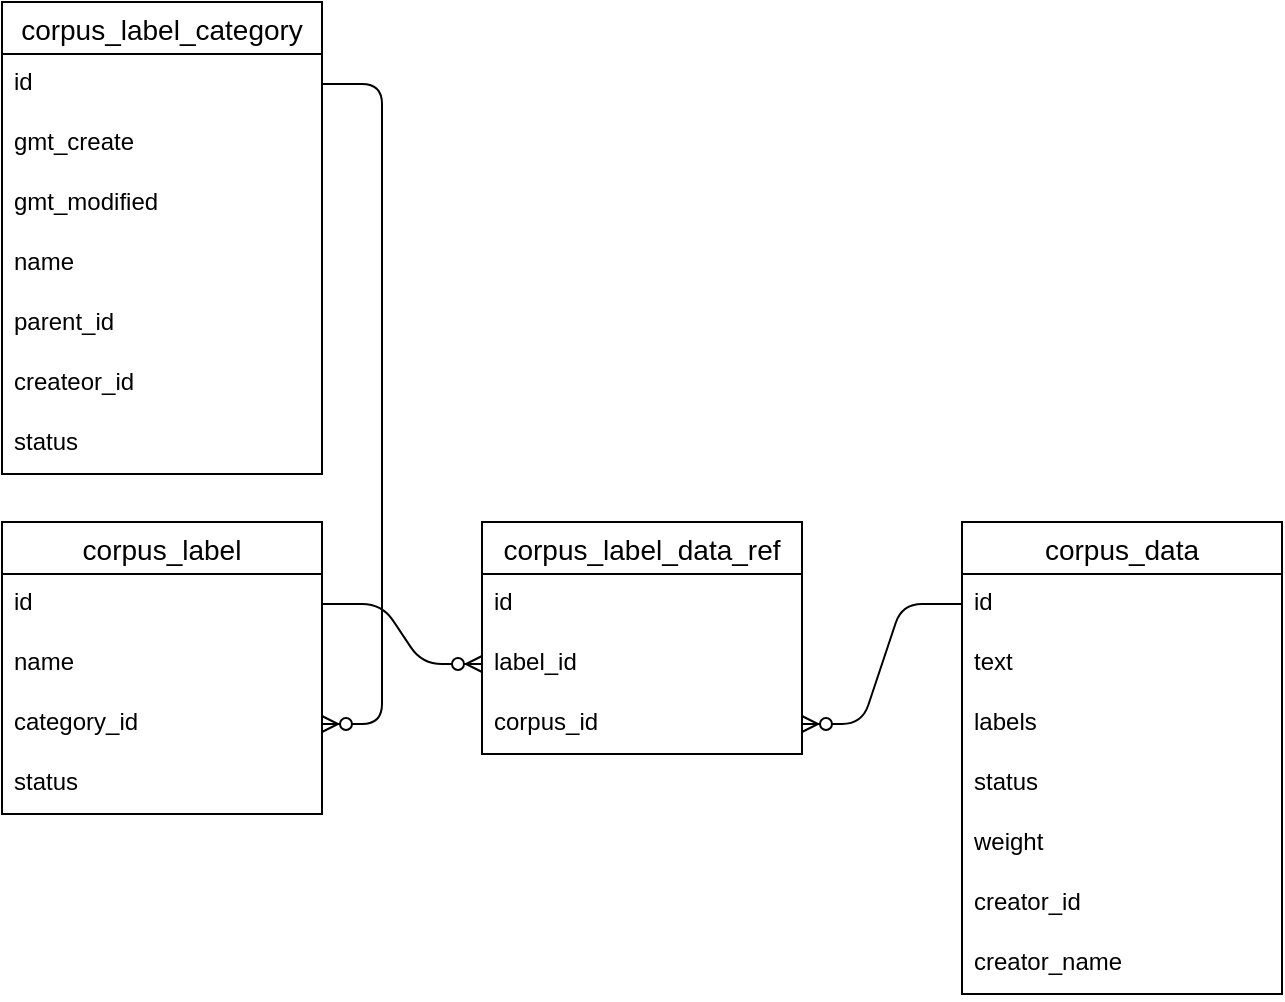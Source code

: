<mxfile version="14.6.12" type="github">
  <diagram id="by7B_3ReZTFYw3TxbELH" name="第 1 页">
    <mxGraphModel dx="1426" dy="914" grid="1" gridSize="10" guides="1" tooltips="1" connect="1" arrows="1" fold="1" page="1" pageScale="1" pageWidth="827" pageHeight="1169" math="0" shadow="0">
      <root>
        <mxCell id="0" />
        <mxCell id="1" parent="0" />
        <mxCell id="Ggnb3KjF-clVfgEjzLrf-3" value="corpus_label" style="swimlane;fontStyle=0;childLayout=stackLayout;horizontal=1;startSize=26;horizontalStack=0;resizeParent=1;resizeParentMax=0;resizeLast=0;collapsible=1;marginBottom=0;align=center;fontSize=14;" vertex="1" parent="1">
          <mxGeometry x="120" y="320" width="160" height="146" as="geometry">
            <mxRectangle x="240" y="280" width="50" height="26" as="alternateBounds" />
          </mxGeometry>
        </mxCell>
        <mxCell id="Ggnb3KjF-clVfgEjzLrf-4" value="id" style="text;strokeColor=none;fillColor=none;spacingLeft=4;spacingRight=4;overflow=hidden;rotatable=0;points=[[0,0.5],[1,0.5]];portConstraint=eastwest;fontSize=12;" vertex="1" parent="Ggnb3KjF-clVfgEjzLrf-3">
          <mxGeometry y="26" width="160" height="30" as="geometry" />
        </mxCell>
        <mxCell id="Ggnb3KjF-clVfgEjzLrf-5" value="name" style="text;strokeColor=none;fillColor=none;spacingLeft=4;spacingRight=4;overflow=hidden;rotatable=0;points=[[0,0.5],[1,0.5]];portConstraint=eastwest;fontSize=12;" vertex="1" parent="Ggnb3KjF-clVfgEjzLrf-3">
          <mxGeometry y="56" width="160" height="30" as="geometry" />
        </mxCell>
        <mxCell id="Ggnb3KjF-clVfgEjzLrf-7" value="category_id" style="text;strokeColor=none;fillColor=none;spacingLeft=4;spacingRight=4;overflow=hidden;rotatable=0;points=[[0,0.5],[1,0.5]];portConstraint=eastwest;fontSize=12;" vertex="1" parent="Ggnb3KjF-clVfgEjzLrf-3">
          <mxGeometry y="86" width="160" height="30" as="geometry" />
        </mxCell>
        <mxCell id="Ggnb3KjF-clVfgEjzLrf-6" value="status" style="text;strokeColor=none;fillColor=none;spacingLeft=4;spacingRight=4;overflow=hidden;rotatable=0;points=[[0,0.5],[1,0.5]];portConstraint=eastwest;fontSize=12;" vertex="1" parent="Ggnb3KjF-clVfgEjzLrf-3">
          <mxGeometry y="116" width="160" height="30" as="geometry" />
        </mxCell>
        <mxCell id="Ggnb3KjF-clVfgEjzLrf-8" value="corpus_data" style="swimlane;fontStyle=0;childLayout=stackLayout;horizontal=1;startSize=26;horizontalStack=0;resizeParent=1;resizeParentMax=0;resizeLast=0;collapsible=1;marginBottom=0;align=center;fontSize=14;" vertex="1" parent="1">
          <mxGeometry x="600" y="320" width="160" height="236" as="geometry">
            <mxRectangle x="240" y="280" width="50" height="26" as="alternateBounds" />
          </mxGeometry>
        </mxCell>
        <mxCell id="Ggnb3KjF-clVfgEjzLrf-9" value="id" style="text;strokeColor=none;fillColor=none;spacingLeft=4;spacingRight=4;overflow=hidden;rotatable=0;points=[[0,0.5],[1,0.5]];portConstraint=eastwest;fontSize=12;" vertex="1" parent="Ggnb3KjF-clVfgEjzLrf-8">
          <mxGeometry y="26" width="160" height="30" as="geometry" />
        </mxCell>
        <mxCell id="Ggnb3KjF-clVfgEjzLrf-10" value="text" style="text;strokeColor=none;fillColor=none;spacingLeft=4;spacingRight=4;overflow=hidden;rotatable=0;points=[[0,0.5],[1,0.5]];portConstraint=eastwest;fontSize=12;" vertex="1" parent="Ggnb3KjF-clVfgEjzLrf-8">
          <mxGeometry y="56" width="160" height="30" as="geometry" />
        </mxCell>
        <mxCell id="Ggnb3KjF-clVfgEjzLrf-11" value="labels" style="text;strokeColor=none;fillColor=none;spacingLeft=4;spacingRight=4;overflow=hidden;rotatable=0;points=[[0,0.5],[1,0.5]];portConstraint=eastwest;fontSize=12;" vertex="1" parent="Ggnb3KjF-clVfgEjzLrf-8">
          <mxGeometry y="86" width="160" height="30" as="geometry" />
        </mxCell>
        <mxCell id="Ggnb3KjF-clVfgEjzLrf-12" value="status" style="text;strokeColor=none;fillColor=none;spacingLeft=4;spacingRight=4;overflow=hidden;rotatable=0;points=[[0,0.5],[1,0.5]];portConstraint=eastwest;fontSize=12;" vertex="1" parent="Ggnb3KjF-clVfgEjzLrf-8">
          <mxGeometry y="116" width="160" height="30" as="geometry" />
        </mxCell>
        <mxCell id="Ggnb3KjF-clVfgEjzLrf-26" value="weight" style="text;strokeColor=none;fillColor=none;spacingLeft=4;spacingRight=4;overflow=hidden;rotatable=0;points=[[0,0.5],[1,0.5]];portConstraint=eastwest;fontSize=12;" vertex="1" parent="Ggnb3KjF-clVfgEjzLrf-8">
          <mxGeometry y="146" width="160" height="30" as="geometry" />
        </mxCell>
        <mxCell id="Ggnb3KjF-clVfgEjzLrf-27" value="creator_id" style="text;strokeColor=none;fillColor=none;spacingLeft=4;spacingRight=4;overflow=hidden;rotatable=0;points=[[0,0.5],[1,0.5]];portConstraint=eastwest;fontSize=12;" vertex="1" parent="Ggnb3KjF-clVfgEjzLrf-8">
          <mxGeometry y="176" width="160" height="30" as="geometry" />
        </mxCell>
        <mxCell id="Ggnb3KjF-clVfgEjzLrf-28" value="creator_name" style="text;strokeColor=none;fillColor=none;spacingLeft=4;spacingRight=4;overflow=hidden;rotatable=0;points=[[0,0.5],[1,0.5]];portConstraint=eastwest;fontSize=12;" vertex="1" parent="Ggnb3KjF-clVfgEjzLrf-8">
          <mxGeometry y="206" width="160" height="30" as="geometry" />
        </mxCell>
        <mxCell id="Ggnb3KjF-clVfgEjzLrf-13" value="corpus_label_data_ref" style="swimlane;fontStyle=0;childLayout=stackLayout;horizontal=1;startSize=26;horizontalStack=0;resizeParent=1;resizeParentMax=0;resizeLast=0;collapsible=1;marginBottom=0;align=center;fontSize=14;" vertex="1" parent="1">
          <mxGeometry x="360" y="320" width="160" height="116" as="geometry">
            <mxRectangle x="240" y="280" width="50" height="26" as="alternateBounds" />
          </mxGeometry>
        </mxCell>
        <mxCell id="Ggnb3KjF-clVfgEjzLrf-14" value="id" style="text;strokeColor=none;fillColor=none;spacingLeft=4;spacingRight=4;overflow=hidden;rotatable=0;points=[[0,0.5],[1,0.5]];portConstraint=eastwest;fontSize=12;" vertex="1" parent="Ggnb3KjF-clVfgEjzLrf-13">
          <mxGeometry y="26" width="160" height="30" as="geometry" />
        </mxCell>
        <mxCell id="Ggnb3KjF-clVfgEjzLrf-15" value="label_id" style="text;strokeColor=none;fillColor=none;spacingLeft=4;spacingRight=4;overflow=hidden;rotatable=0;points=[[0,0.5],[1,0.5]];portConstraint=eastwest;fontSize=12;" vertex="1" parent="Ggnb3KjF-clVfgEjzLrf-13">
          <mxGeometry y="56" width="160" height="30" as="geometry" />
        </mxCell>
        <mxCell id="Ggnb3KjF-clVfgEjzLrf-16" value="corpus_id" style="text;strokeColor=none;fillColor=none;spacingLeft=4;spacingRight=4;overflow=hidden;rotatable=0;points=[[0,0.5],[1,0.5]];portConstraint=eastwest;fontSize=12;" vertex="1" parent="Ggnb3KjF-clVfgEjzLrf-13">
          <mxGeometry y="86" width="160" height="30" as="geometry" />
        </mxCell>
        <mxCell id="Ggnb3KjF-clVfgEjzLrf-18" value="corpus_label_category" style="swimlane;fontStyle=0;childLayout=stackLayout;horizontal=1;startSize=26;horizontalStack=0;resizeParent=1;resizeParentMax=0;resizeLast=0;collapsible=1;marginBottom=0;align=center;fontSize=14;" vertex="1" parent="1">
          <mxGeometry x="120" y="60" width="160" height="236" as="geometry">
            <mxRectangle x="240" y="280" width="50" height="26" as="alternateBounds" />
          </mxGeometry>
        </mxCell>
        <mxCell id="Ggnb3KjF-clVfgEjzLrf-19" value="id" style="text;strokeColor=none;fillColor=none;spacingLeft=4;spacingRight=4;overflow=hidden;rotatable=0;points=[[0,0.5],[1,0.5]];portConstraint=eastwest;fontSize=12;" vertex="1" parent="Ggnb3KjF-clVfgEjzLrf-18">
          <mxGeometry y="26" width="160" height="30" as="geometry" />
        </mxCell>
        <mxCell id="Ggnb3KjF-clVfgEjzLrf-20" value="gmt_create" style="text;strokeColor=none;fillColor=none;spacingLeft=4;spacingRight=4;overflow=hidden;rotatable=0;points=[[0,0.5],[1,0.5]];portConstraint=eastwest;fontSize=12;" vertex="1" parent="Ggnb3KjF-clVfgEjzLrf-18">
          <mxGeometry y="56" width="160" height="30" as="geometry" />
        </mxCell>
        <mxCell id="Ggnb3KjF-clVfgEjzLrf-21" value="gmt_modified" style="text;strokeColor=none;fillColor=none;spacingLeft=4;spacingRight=4;overflow=hidden;rotatable=0;points=[[0,0.5],[1,0.5]];portConstraint=eastwest;fontSize=12;" vertex="1" parent="Ggnb3KjF-clVfgEjzLrf-18">
          <mxGeometry y="86" width="160" height="30" as="geometry" />
        </mxCell>
        <mxCell id="Ggnb3KjF-clVfgEjzLrf-22" value="name" style="text;strokeColor=none;fillColor=none;spacingLeft=4;spacingRight=4;overflow=hidden;rotatable=0;points=[[0,0.5],[1,0.5]];portConstraint=eastwest;fontSize=12;" vertex="1" parent="Ggnb3KjF-clVfgEjzLrf-18">
          <mxGeometry y="116" width="160" height="30" as="geometry" />
        </mxCell>
        <mxCell id="Ggnb3KjF-clVfgEjzLrf-24" value="parent_id" style="text;strokeColor=none;fillColor=none;spacingLeft=4;spacingRight=4;overflow=hidden;rotatable=0;points=[[0,0.5],[1,0.5]];portConstraint=eastwest;fontSize=12;" vertex="1" parent="Ggnb3KjF-clVfgEjzLrf-18">
          <mxGeometry y="146" width="160" height="30" as="geometry" />
        </mxCell>
        <mxCell id="Ggnb3KjF-clVfgEjzLrf-25" value="createor_id" style="text;strokeColor=none;fillColor=none;spacingLeft=4;spacingRight=4;overflow=hidden;rotatable=0;points=[[0,0.5],[1,0.5]];portConstraint=eastwest;fontSize=12;" vertex="1" parent="Ggnb3KjF-clVfgEjzLrf-18">
          <mxGeometry y="176" width="160" height="30" as="geometry" />
        </mxCell>
        <mxCell id="Ggnb3KjF-clVfgEjzLrf-23" value="status" style="text;strokeColor=none;fillColor=none;spacingLeft=4;spacingRight=4;overflow=hidden;rotatable=0;points=[[0,0.5],[1,0.5]];portConstraint=eastwest;fontSize=12;" vertex="1" parent="Ggnb3KjF-clVfgEjzLrf-18">
          <mxGeometry y="206" width="160" height="30" as="geometry" />
        </mxCell>
        <mxCell id="Ggnb3KjF-clVfgEjzLrf-29" value="" style="edgeStyle=entityRelationEdgeStyle;fontSize=12;html=1;endArrow=ERzeroToMany;endFill=1;exitX=1;exitY=0.5;exitDx=0;exitDy=0;entryX=0;entryY=0.5;entryDx=0;entryDy=0;" edge="1" parent="1" source="Ggnb3KjF-clVfgEjzLrf-4" target="Ggnb3KjF-clVfgEjzLrf-15">
          <mxGeometry width="100" height="100" relative="1" as="geometry">
            <mxPoint x="320" y="610" as="sourcePoint" />
            <mxPoint x="420" y="510" as="targetPoint" />
          </mxGeometry>
        </mxCell>
        <mxCell id="Ggnb3KjF-clVfgEjzLrf-30" value="" style="edgeStyle=entityRelationEdgeStyle;fontSize=12;html=1;endArrow=ERzeroToMany;endFill=1;exitX=0;exitY=0.5;exitDx=0;exitDy=0;entryX=1;entryY=0.5;entryDx=0;entryDy=0;" edge="1" parent="1" source="Ggnb3KjF-clVfgEjzLrf-9" target="Ggnb3KjF-clVfgEjzLrf-16">
          <mxGeometry width="100" height="100" relative="1" as="geometry">
            <mxPoint x="520" y="400" as="sourcePoint" />
            <mxPoint x="600" y="430" as="targetPoint" />
          </mxGeometry>
        </mxCell>
        <mxCell id="Ggnb3KjF-clVfgEjzLrf-31" value="" style="edgeStyle=entityRelationEdgeStyle;fontSize=12;html=1;endArrow=ERzeroToMany;endFill=1;exitX=1;exitY=0.5;exitDx=0;exitDy=0;" edge="1" parent="1" source="Ggnb3KjF-clVfgEjzLrf-19" target="Ggnb3KjF-clVfgEjzLrf-7">
          <mxGeometry width="100" height="100" relative="1" as="geometry">
            <mxPoint x="30" y="240" as="sourcePoint" />
            <mxPoint x="40" y="310" as="targetPoint" />
          </mxGeometry>
        </mxCell>
      </root>
    </mxGraphModel>
  </diagram>
</mxfile>
